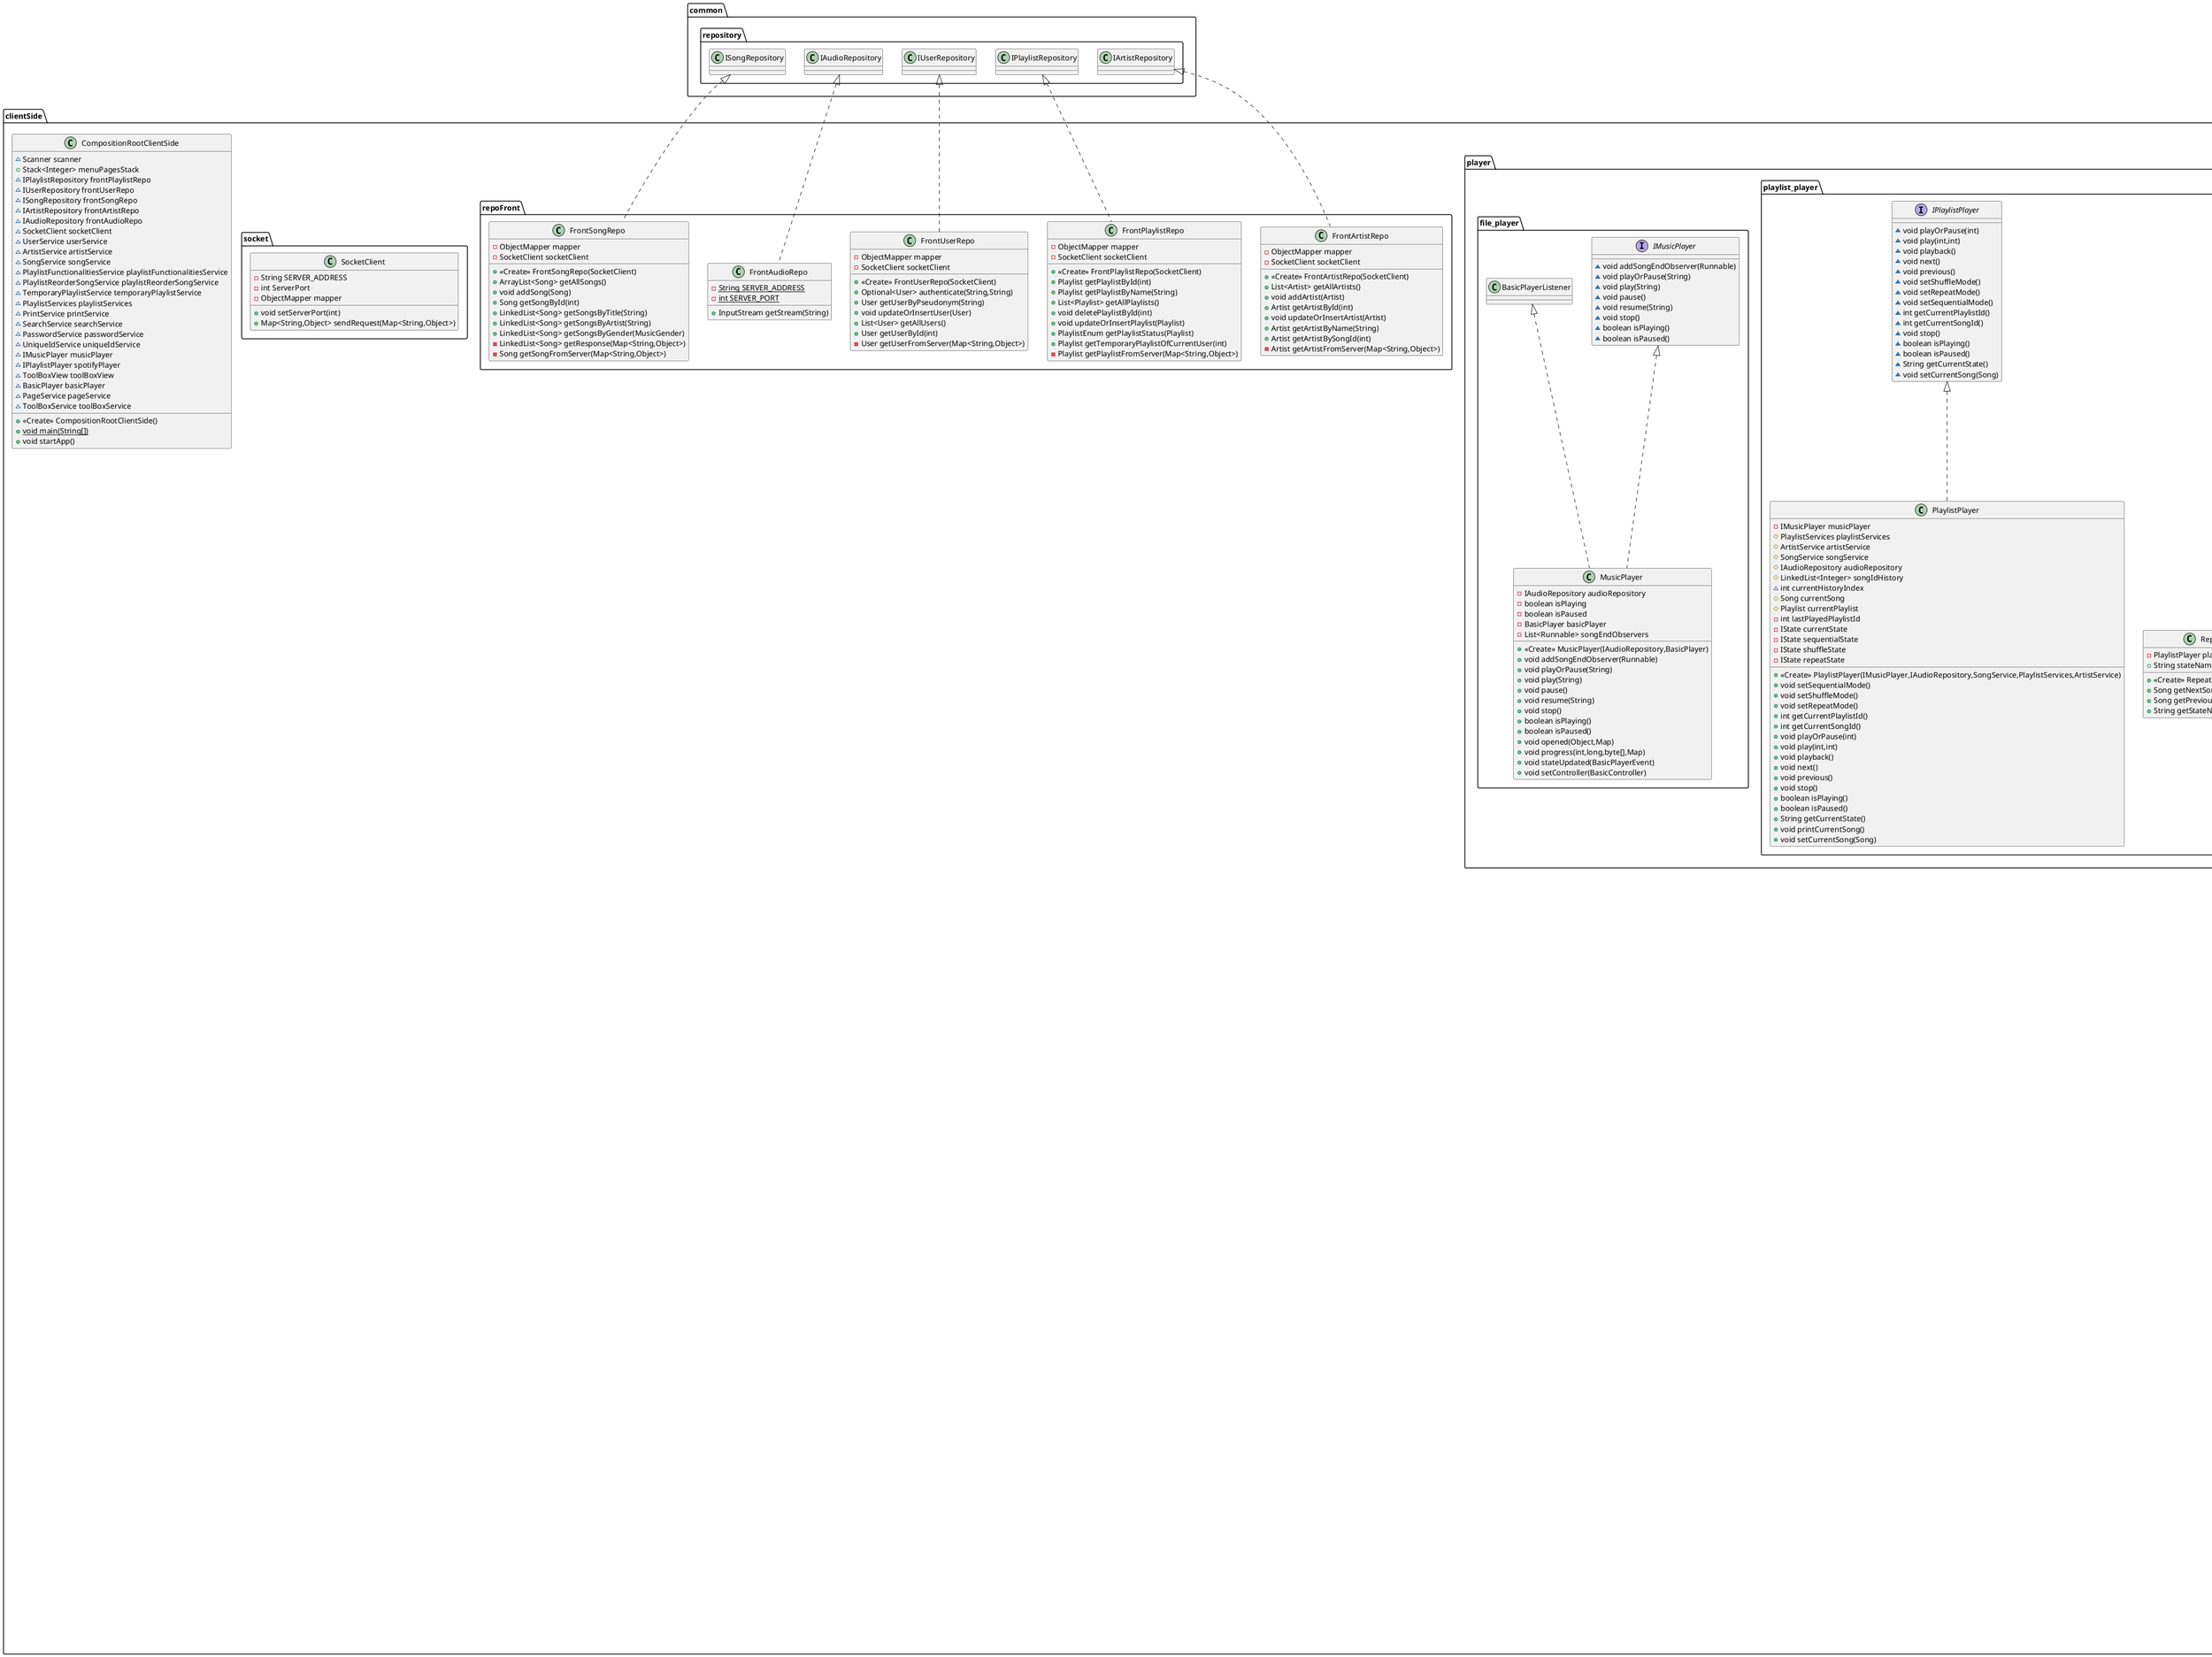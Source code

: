 @startuml
class clientSide.views.PlaylistPageOpen {
~ Scanner in
+ <<Create>> PlaylistPageOpen(PageService,IPlaylistPlayer,ToolBoxView,int)
+ void displaySpecificContent()
+ void button1()
+ void button2()
+ void button3()
+ void button4()
+ void button5()
}


class clientSide.views.HomePage {
+ <<Create>> HomePage(PageService,IPlaylistPlayer,ToolBoxView,int)
+ void button0()
+ void button1()
+ void button2()
+ void button3()
+ void button9()
}

abstract class clientSide.views.TemplateInversePage {
+ <<Create>> TemplateInversePage(PageService,IPlaylistPlayer)
+ void displayAllPage()
}

class clientSide.services.ToolBoxView {
~ PlaylistServices playlistServ
~ SongService songServ
~ SearchService searchServ
~ UserService userServ
~ PrintService printServ
~ PasswordService passwordServ
~ ArtistService artistServ
~ UniqueIdService uniqueIdServ
+ <<Create>> ToolBoxView(PlaylistServices,UserService,SongService,ArtistService,PrintService,SearchService,PasswordService,UniqueIdService)
+ PlaylistServices getPlaylistServ()
+ SearchService getSearchServ()
+ UserService getUserServ()
+ PrintService getPrintServ()
+ SongService getSongServ()
+ ArtistService getArtistServ()
+ PasswordService getPasswordServ()
}


class clientSide.services.PrintService {
- UserService userService
- PlaylistServices playlistService
- SongService songService
- ArtistService artistService
+ <<Create>> PrintService(SongService,ArtistService,PlaylistServices,UserService)
+ void printSongList(List<Integer>)
+ void printPlaylist(List<Integer>)
+ void printUserPlaylists(int)
- String printPlaylistStatus(PlaylistEnum)
+ boolean printUserFriends(int)
+ void printUsers(List<Integer>)
+ void printUserPublicPlaylists(int)
}


class clientSide.player.playlist_player.PlaylistPlayer {
- IMusicPlayer musicPlayer
# PlaylistServices playlistServices
# ArtistService artistService
# SongService songService
# IAudioRepository audioRepository
# LinkedList<Integer> songIdHistory
~ int currentHistoryIndex
# Song currentSong
# Playlist currentPlaylist
- int lastPlayedPlaylistId
- IState currentState
- IState sequentialState
- IState shuffleState
- IState repeatState
+ <<Create>> PlaylistPlayer(IMusicPlayer,IAudioRepository,SongService,PlaylistServices,ArtistService)
+ void setSequentialMode()
+ void setShuffleMode()
+ void setRepeatMode()
+ int getCurrentPlaylistId()
+ int getCurrentSongId()
+ void playOrPause(int)
+ void play(int,int)
+ void playback()
+ void next()
+ void previous()
+ void stop()
+ boolean isPlaying()
+ boolean isPaused()
+ String getCurrentState()
+ void printCurrentSong()
+ void setCurrentSong(Song)
}


class clientSide.services.Cookies {
- {static} Cookies instance
- int userId
- String userPseudonym
- String userPassword
- int currentFriendId
- int currentFriendPlaylistId
- int currentPlaylistId
- int currentSongId
- <<Create>> Cookies(int,String,String)
+ {static} void initializeInstance(int,String,String)
+ {static} void setCurrentPlaylistId(int)
+ {static} void setCurrentSongId(int)
+ {static} void resetCookies()
+ {static} Cookies getInstance()
+ int getUserId()
+ String getUserPseudonym()
+ String getUserPassword()
+ int getCurrentPlaylistId()
+ int getCurrentSongId()
+ String toString()
+ int getCurrentFriendId()
+ void setCurrentFriendId(int)
+ int getCurrentFriendPlaylistId()
+ void setCurrentFriendPlaylistId(int)
}


class clientSide.services.SearchService {
~ Scanner scanner
- SongService songService
- PrintService printService
- UserService userService
+ <<Create>> SearchService(SongService,PrintService,UserService)
+ void searchSong(String,String,int,PageService,PlaylistServices)
+ LinkedList<Integer> searchByTitle(String)
- LinkedList<Integer> searchByArtist(String)
- LinkedList<Integer> searchByGender(MusicGender)
- LinkedList<Integer> listSongToListInt(LinkedList<Song>)
+ LinkedList<Integer> chooseFoundedSongs(List<Integer>,PageService)
+ LinkedList<Integer> chooseFoundedPlaylist(List<Integer>,PageService)
- void loopIntInputValidation(PageService,LinkedList<Integer>,int)
+ List<Integer> searchUserByPseudonym(String)
}


class clientSide.services.playlist.PlaylistFunctionalitiesService {
- UserService userService
- SongService songService
+ <<Create>> PlaylistFunctionalitiesService(UserService,SongService)
+ void createNewPlaylist(String,PlaylistEnum,PlaylistServices)
+ void createAllSongPlaylist(User,PlaylistServices,IUserRepository)
+ void removePlaylistFromUser(int,IUserRepository)
+ void deletePlaylist(int,IPlaylistRepository,IUserRepository)
+ void renamePlayList(int,String,IPlaylistRepository)
+ boolean verifyPlaylistName(String,User,IPlaylistRepository)
+ void deleteSongFromPlaylist(int,int,IPlaylistRepository)
+ boolean isCurrentUserOwnerOfPlaylist(int,IPlaylistRepository)
+ int takeAndValidateInputChoice(int,PageService)
+ void playlistPageRouter(int,PlaylistServices,PageService,IPlaylistRepository)
}


class clientSide.services.ToolBoxService {
+ IUserRepository userRepository
+ IPlaylistRepository playlistRepository
+ ISongRepository songRepository
+ IArtistRepository artistRepository
+ IAudioRepository audioRepository
+ <<Create>> ToolBoxService(IPlaylistRepository,IUserRepository,ISongRepository,IArtistRepository,IAudioRepository)
}


class clientSide.views.FriendOptions {
+ <<Create>> FriendOptions(PageService,IPlaylistPlayer,ToolBoxView,int)
+ void displaySpecificContent()
+ void button1()
+ void button2()
}

class clientSide.views.FriendsDisplayFriends {
+ <<Create>> FriendsDisplayFriends(PageService,IPlaylistPlayer,ToolBoxView,int)
+ void displaySpecificContent()
+ void validateInput()
}

class clientSide.services.PasswordService {
- IUserRepository userRepository
+ <<Create>> PasswordService(IUserRepository)
+ byte[] generateSalt()
+ String hashPassword(String,byte[])
+ boolean verifyUserAuthentification(String,String)
+ boolean passwordCheck(String,String)
}


class clientSide.player.playlist_player.RepeatState {
- PlaylistPlayer playlistPlayer
+ String stateName
+ <<Create>> RepeatState(PlaylistPlayer)
+ Song getNextSong()
+ Song getPreviousSong()
+ String getStateName()
}


class clientSide.services.PageService {
~ ArrayList<InterfaceMenu> pages
- Scanner scanner
- Stack<Integer> menuPagesStack
- IPlaylistPlayer spotifyPlayer
+ Login login
+ CreateAccount createAccount
+ HomePage homePage
+ PlaylistHomePage playlistHomePage
+ PlaylistChoseList playlistChoseList
+ PlaylistPageShared playlistPageShared
+ PlaylistPageOpen playlistPageOpen
+ PlaylistCreation playlistCreation
+ PlaylistDeletion playlistDeletion
+ Search search
+ ActionFoundedSongs actionFoundedSongs
+ SearchGender searchGender
+ FriendsPlaylistPage friendsPlaylistPage
+ FriendsDisplayFriends friendsDisplayFriends
+ FriendsHomePage friendsHomePage
+ FriendSearch friendSearch
+ FriendPlaylists friendPlaylists
+ FriendOptions friendOptions
+ SongPlayer songPlayer
- UserService userService
- ToolBoxView toolBoxView
+ <<Create>> PageService(IPlaylistPlayer,ToolBoxView,UserService,Stack<Integer>)
- void setUpPages()
+ void startLogin()
+ String gotAnInputGoBackIf0(String)
+ int tryParseInt(String)
+ Stack<Integer> getMenuPages()
+ void addToStack(int)
+ void goBack(int)
+ InterfaceMenu getPageById(int)
+ void pageIsPremium(boolean)
}


interface clientSide.views.InterfaceMenu {
~ void displayAllPage()
~ int getPageId()
~ void displayTitle(String)
~ void displayContent(String)
~ void displaySpecificContent()
~ void validateInput()
~ void switchPage()
~ void button0()
~ void button1()
~ void button2()
~ void button3()
~ void button4()
~ void button5()
~ void button6()
~ void button7()
~ void button8()
~ void button9()
}

class clientSide.views.PlaylistCreation {
- String playlistName
+ <<Create>> PlaylistCreation(PageService,IPlaylistPlayer,ToolBoxView,int)
+ void displaySpecificContent()
+ void button1()
+ void button2()
- void playlistNameVerification()
}


class clientSide.player.playlist_player.ShuffleState {
- PlaylistPlayer playlistPlayer
+ String stateName
+ <<Create>> ShuffleState(PlaylistPlayer)
+ Song getNextSong()
+ Song getPreviousSong()
+ String getStateName()
}


abstract class clientSide.views.TemplateSimplePage {
~ int index
+ String pageTitle
+ int pageId
+ String pageContent
+ IPlaylistPlayer spotifyPlayer
~ PageService pageService
~ Scanner scanner
~ boolean isFree
+ ToolBoxView toolBoxView
+ <<Create>> TemplateSimplePage(PageService,IPlaylistPlayer)
+ void displayAllPage()
+ int getPageId()
+ void displayTitle(String)
+ void displayContent(String)
+ void displaySpecificContent()
+ void validateInput()
+ void switchPage()
+ void handelInvalidIndex()
+ void button0()
+ void button1()
+ void button2()
+ void button3()
+ void button4()
+ void button5()
+ void button6()
+ void button7()
+ void button8()
+ void button9()
}


class clientSide.views.CreateAccount {
- String pseudonym
- String password
- String email
- PlanEnum planEnum
+ <<Create>> CreateAccount(PageService,IPlaylistPlayer,ToolBoxView,int)
+ void displaySpecificContent()
+ void button1()
+ void button2()
- void createAccount()
}


class clientSide.views.PlaylistDeletion {
+ <<Create>> PlaylistDeletion(PageService,IPlaylistPlayer,ToolBoxView,int)
+ void button1()
+ void button2()
}

class clientSide.views.ActionFoundedSongs {
+ <<Create>> ActionFoundedSongs(PageService,IPlaylistPlayer,ToolBoxView,int)
+ void button1()
+ void button2()
- void verificationAndThenAction()
+ void button3()
+ void button8()
+ void handelInvalidIndex()
}

class clientSide.views.PlaylistHomePage {
+ <<Create>> PlaylistHomePage(PageService,IPlaylistPlayer,ToolBoxView,int)
+ void button1()
+ void button2()
}

interface clientSide.player.file_player.IMusicPlayer {
~ void addSongEndObserver(Runnable)
~ void playOrPause(String)
~ void play(String)
~ void pause()
~ void resume(String)
~ void stop()
~ boolean isPlaying()
~ boolean isPaused()
}

class clientSide.CompositionRootClientSide {
~ Scanner scanner
+ Stack<Integer> menuPagesStack
~ IPlaylistRepository frontPlaylistRepo
~ IUserRepository frontUserRepo
~ ISongRepository frontSongRepo
~ IArtistRepository frontArtistRepo
~ IAudioRepository frontAudioRepo
~ SocketClient socketClient
~ UserService userService
~ ArtistService artistService
~ SongService songService
~ PlaylistFunctionalitiesService playlistFunctionalitiesService
~ PlaylistReorderSongService playlistReorderSongService
~ TemporaryPlaylistService temporaryPlaylistService
~ PlaylistServices playlistServices
~ PrintService printService
~ SearchService searchService
~ PasswordService passwordService
~ UniqueIdService uniqueIdService
~ IMusicPlayer musicPlayer
~ IPlaylistPlayer spotifyPlayer
~ ToolBoxView toolBoxView
~ BasicPlayer basicPlayer
~ PageService pageService
~ ToolBoxService toolBoxService
+ <<Create>> CompositionRootClientSide()
+ {static} void main(String[])
+ void startApp()
}


class clientSide.services.SongService {
- ISongRepository songRepository
+ <<Create>> SongService(ToolBoxService)
+ void setCurrentSongId(int)
+ int getCurrentSongId()
+ Song getSongById(int)
+ LinkedList<Song> getSongByTitle(String)
+ LinkedList<Song> getSongsByArtist(String)
+ LinkedList<Song> getSongsByGender(MusicGender)
}


class clientSide.services.playlist.TemporaryPlaylistService {
- UserService userService
+ <<Create>> TemporaryPlaylistService(UserService)
+ int getTemporaryPlaylistId(IPlaylistRepository)
+ void createTemporaryPlaylist(LinkedList<Integer>,PlaylistEnum,IPlaylistRepository)
+ void adjustTemporaryPlaylistToNewPlaylist(String,PlaylistEnum,IPlaylistRepository)
+ void addSongToPlaylistFromTemporaryPlaylist(int,int,IPlaylistRepository)
}


class clientSide.repoFront.FrontArtistRepo {
- ObjectMapper mapper
- SocketClient socketClient
+ <<Create>> FrontArtistRepo(SocketClient)
+ List<Artist> getAllArtists()
+ void addArtist(Artist)
+ Artist getArtistById(int)
+ void updateOrInsertArtist(Artist)
+ Artist getArtistByName(String)
+ Artist getArtistBySongId(int)
- Artist getArtistFromServer(Map<String,Object>)
}


class clientSide.views.FriendSearch {
+ <<Create>> FriendSearch(PageService,IPlaylistPlayer,ToolBoxView,int)
+ void displaySpecificContent()
}

class clientSide.services.PlaylistServices {
- IPlaylistRepository playlistRepository
- TemporaryPlaylistService temporaryPlaylistService
- PlaylistFunctionalitiesService playlistFuncService
- PlaylistReorderSongService playlistReorderSongService
- ISongRepository songRepository
- IUserRepository userRepository
+ <<Create>> PlaylistServices(ToolBoxService,PlaylistFunctionalitiesService,TemporaryPlaylistService,PlaylistReorderSongService)
+ int setDurationSeconds(int)
+ void setCurrentPlaylistId(int)
+ int getCurrentPlaylistId()
+ PlaylistEnum getPlaylistStatus()
+ int getAllSongsPlaylistId()
+ Playlist getPlaylistByName(String)
+ Playlist getPlaylistById(int)
+ List<Integer> getPublicPlaylists()
+ List<Integer> getUserPublicPlaylists(User)
+ int getCurrentFriendPlaylistId()
+ void setCurrentFriendPlaylistId(int)
+ void createNewPlaylist(String,PlaylistEnum)
+ void createAllSongPlaylist(User)
+ void deletePlaylist(int)
+ void renamePlayList(int,String)
+ boolean verifyPlaylistName(String,User)
+ void deleteSongFromPlaylist(int,int)
+ boolean isCurrentUserOwnerOfPlaylist(int)
+ int takeAndValidateInputChoice(int,PageService)
+ void playlistPageRouter(int,PageService)
+ int getTemporaryPlaylistId()
+ void createTemporaryPlaylist(LinkedList<Integer>,PlaylistEnum)
+ void adjustTemporaryPlaylistToNewPlaylist(String,PlaylistEnum)
+ void addSongToPlaylistFromTemporaryPlaylist(int,int)
+ void getAndAddSelectionOfPlaylistsToCurrentUserPlaylists(List<Integer>,LinkedList<Integer>,ToolBoxView)
+ void reorderSongsInPlaylist(int,Scanner)
}


class clientSide.views.Login {
+ <<Create>> Login(PageService,IPlaylistPlayer,ToolBoxView,int)
+ void button0()
+ void button1()
+ void button2()
}

class clientSide.services.PrintHelper {
+ {static} String nbr0
+ {static} String nbr1
+ {static} String nbr2
+ {static} String nbr3
+ {static} String nbr4
+ {static} String nbr5
+ {static} String nbr6
+ {static} String nbr7
+ {static} String nbr8
+ {static} String nbr9
+ {static} String playPause
+ {static} String playBack
+ {static} String next
+ {static} String previous
+ {static} String shuffle
+ {static} String sequential
+ {static} String repeatOne
+ {static} String lock
+ {static} String premium
+ {static} String free
+ {static} String group
+ {static} String house
+ {static} String earth
+ {static} String search
+ {static} String lineBreak
+ {static} String eightMusicPlayer
+ {static} String nineHomepage
+ {static} String zeroBack
+ {static} String separator
+ {static} String backHomePageMusicPlayer
~ {static} String PRINT_RESET
~ {static} String PRINT_BLACK
~ {static} String PRINT_RED
~ {static} String PRINT_GREEN
~ {static} String PRINT_YELLOW
~ {static} String PRINT_BLUE
~ {static} String PRINT_WHITE
~ {static} String PRINT_GREY
~ {static} String PRINT_BG_WHITE
~ {static} String PRINT_BOLD
+ {static} void printLN()
+ {static} void printLNBgWhite(String)
+ {static} void printLNWhite(String)
+ {static} void printLNBlue(String)
+ {static} void printLNGreen(String)
+ {static} void printLNGrey(String)
+ {static} void printLNInfo(String)
+ {static} void printInvalidInputTryAgain()
+ {static} void printYourInput()
+ {static} void printInvalidInputTryAgainOrBack()
+ {static} void printInvalidInput()
+ {static} void printLNError(String)
+ {static} void printWhite(String)
+ {static} void printInfo(String)
}


class clientSide.socket.SocketClient {
- String SERVER_ADDRESS
- int ServerPort
- ObjectMapper mapper
+ void setServerPort(int)
+ Map<String,Object> sendRequest(Map<String,Object>)
}


class clientSide.repoFront.FrontPlaylistRepo {
- ObjectMapper mapper
- SocketClient socketClient
+ <<Create>> FrontPlaylistRepo(SocketClient)
+ Playlist getPlaylistById(int)
+ Playlist getPlaylistByName(String)
+ List<Playlist> getAllPlaylists()
+ void deletePlaylistById(int)
+ void updateOrInsertPlaylist(Playlist)
+ PlaylistEnum getPlaylistStatus(Playlist)
+ Playlist getTemporaryPlaylistOfCurrentUser(int)
- Playlist getPlaylistFromServer(Map<String,Object>)
}


class clientSide.views.Search {
+ <<Create>> Search(PageService,IPlaylistPlayer,ToolBoxView,int)
+ void button1()
+ void button2()
+ void button3()
+ void button4()
}

class clientSide.views.SearchGender {
+ <<Create>> SearchGender(PageService,IPlaylistPlayer,ToolBoxView,int)
+ void button1()
+ void button2()
+ void button3()
+ void button4()
+ void button5()
+ void button6()
+ void button7()
+ void button8()
}

class clientSide.views.FriendsPlaylistPage {
+ <<Create>> FriendsPlaylistPage(PageService,IPlaylistPlayer,ToolBoxView,int)
+ void displaySpecificContent()
+ void button1()
+ void button2()
}

interface clientSide.player.playlist_player.IState {
~ Song getNextSong()
~ Song getPreviousSong()
~ String getStateName()
}

class clientSide.repoFront.FrontUserRepo {
- ObjectMapper mapper
- SocketClient socketClient
+ <<Create>> FrontUserRepo(SocketClient)
+ Optional<User> authenticate(String,String)
+ User getUserByPseudonym(String)
+ void updateOrInsertUser(User)
+ List<User> getAllUsers()
+ User getUserById(int)
- User getUserFromServer(Map<String,Object>)
}


class clientSide.services.ArtistService {
- IArtistRepository artistRepository
+ <<Create>> ArtistService(ToolBoxService)
+ String getArtistNameBySong(int)
}


class clientSide.services.playlist.PlaylistReorderSongService {
+ <<Create>> PlaylistReorderSongService()
+ void reorderSongsInPlaylist(int,PlaylistServices,Scanner,IPlaylistRepository)
- LinkedList<Integer> collectNewOrderFromUser(Playlist,Scanner)
- boolean isValidIndex(int,Playlist)
- void completeWithRemainingSongs(Playlist,List<Integer>)
}

class clientSide.repoFront.FrontAudioRepo {
- {static} String SERVER_ADDRESS
- {static} int SERVER_PORT
+ InputStream getStream(String)
}


class clientSide.services.UserService {
- IUserRepository userRepository
- PasswordService passwordService
+ <<Create>> UserService(ToolBoxService,PasswordService)
+ void addUser(String,String,String,PlanEnum)
+ void addUser(int,String,String,String,PlanEnum)
+ boolean emailValidation(String)
+ void addOnePlaylistToCurrentUser(int)
+ void addFriend(int)
+ void deleteFriend(int)
+ void saveUser(User)
+ int getCurrentUserId()
+ void resetCookie()
+ User getUserByPseudonym(String)
+ List<Integer> getUsersByPseudonym(String)
+ User getUserById(int)
+ void setCurrentFriendId(int)
+ int getCurrentFriendId()
}


class clientSide.player.playlist_player.SequentialState {
- PlaylistPlayer playlistPlayer
+ String stateName
+ <<Create>> SequentialState(PlaylistPlayer)
+ Song getNextSong()
+ Song getPreviousSong()
+ String getStateName()
}


class clientSide.player.file_player.MusicPlayer {
- IAudioRepository audioRepository
- boolean isPlaying
- boolean isPaused
- BasicPlayer basicPlayer
- List<Runnable> songEndObservers
+ <<Create>> MusicPlayer(IAudioRepository,BasicPlayer)
+ void addSongEndObserver(Runnable)
+ void playOrPause(String)
+ void play(String)
+ void pause()
+ void resume(String)
+ void stop()
+ boolean isPlaying()
+ boolean isPaused()
+ void opened(Object,Map)
+ void progress(int,long,byte[],Map)
+ void stateUpdated(BasicPlayerEvent)
+ void setController(BasicController)
}


class clientSide.views.PlaylistPageShared {
+ <<Create>> PlaylistPageShared(PageService,IPlaylistPlayer,ToolBoxView,int)
+ void displaySpecificContent()
+ void button1()
}

class clientSide.views.SongPlayer {
+ <<Create>> SongPlayer(PageService,IPlaylistPlayer,ToolBoxView,int)
+ void displaySpecificContent()
+ void button1()
+ void button2()
+ void button3()
+ void button4()
+ void button5()
+ void button8()
~ void loop()
}

class clientSide.views.FriendsHomePage {
+ <<Create>> FriendsHomePage(PageService,IPlaylistPlayer,ToolBoxView,int)
+ void button1()
+ void button2()
}

class clientSide.repoFront.FrontSongRepo {
- ObjectMapper mapper
- SocketClient socketClient
+ <<Create>> FrontSongRepo(SocketClient)
+ ArrayList<Song> getAllSongs()
+ void addSong(Song)
+ Song getSongById(int)
+ LinkedList<Song> getSongsByTitle(String)
+ LinkedList<Song> getSongsByArtist(String)
+ LinkedList<Song> getSongsByGender(MusicGender)
- LinkedList<Song> getResponse(Map<String,Object>)
- Song getSongFromServer(Map<String,Object>)
}


class clientSide.views.PlaylistChoseList {
+ <<Create>> PlaylistChoseList(PageService,IPlaylistPlayer,ToolBoxView,int)
+ void displaySpecificContent()
+ void validateInput()
+ void button8()
+ void button9()
}

class clientSide.views.FriendPlaylists {
+ <<Create>> FriendPlaylists(PageService,IPlaylistPlayer,ToolBoxView,int)
+ void displaySpecificContent()
+ void validateInput()
}

interface clientSide.player.playlist_player.IPlaylistPlayer {
~ void playOrPause(int)
~ void play(int,int)
~ void playback()
~ void next()
~ void previous()
~ void setShuffleMode()
~ void setRepeatMode()
~ void setSequentialMode()
~ int getCurrentPlaylistId()
~ int getCurrentSongId()
~ void stop()
~ boolean isPlaying()
~ boolean isPaused()
~ String getCurrentState()
~ void setCurrentSong(Song)
}



clientSide.views.TemplateSimplePage <|-- clientSide.views.PlaylistPageOpen
clientSide.views.TemplateSimplePage <|-- clientSide.views.HomePage
clientSide.views.TemplateSimplePage <|-- clientSide.views.TemplateInversePage
clientSide.player.playlist_player.IPlaylistPlayer <|.. clientSide.player.playlist_player.PlaylistPlayer
clientSide.views.TemplateSimplePage <|-- clientSide.views.FriendOptions
clientSide.views.TemplateSimplePage <|-- clientSide.views.FriendsDisplayFriends
clientSide.player.playlist_player.IState <|.. clientSide.player.playlist_player.RepeatState
clientSide.views.TemplateInversePage <|-- clientSide.views.PlaylistCreation
clientSide.player.playlist_player.IState <|.. clientSide.player.playlist_player.ShuffleState
clientSide.views.InterfaceMenu <|.. clientSide.views.TemplateSimplePage
clientSide.views.TemplateInversePage <|-- clientSide.views.CreateAccount
clientSide.views.TemplateSimplePage <|-- clientSide.views.PlaylistDeletion
clientSide.views.TemplateSimplePage <|-- clientSide.views.ActionFoundedSongs
clientSide.views.TemplateSimplePage <|-- clientSide.views.PlaylistHomePage
common.repository.IArtistRepository <|.. clientSide.repoFront.FrontArtistRepo
clientSide.views.TemplateSimplePage <|-- clientSide.views.FriendSearch
clientSide.views.TemplateSimplePage <|-- clientSide.views.Login
common.repository.IPlaylistRepository <|.. clientSide.repoFront.FrontPlaylistRepo
clientSide.views.TemplateSimplePage <|-- clientSide.views.Search
clientSide.views.TemplateSimplePage <|-- clientSide.views.SearchGender
clientSide.views.TemplateSimplePage <|-- clientSide.views.FriendsPlaylistPage
common.repository.IUserRepository <|.. clientSide.repoFront.FrontUserRepo
common.repository.IAudioRepository <|.. clientSide.repoFront.FrontAudioRepo
clientSide.player.playlist_player.IState <|.. clientSide.player.playlist_player.SequentialState
clientSide.player.file_player.IMusicPlayer <|.. clientSide.player.file_player.MusicPlayer
clientSide.player.file_player.BasicPlayerListener <|.. clientSide.player.file_player.MusicPlayer
clientSide.views.TemplateSimplePage <|-- clientSide.views.PlaylistPageShared
clientSide.views.TemplateSimplePage <|-- clientSide.views.SongPlayer
clientSide.views.TemplateSimplePage <|-- clientSide.views.FriendsHomePage
common.repository.ISongRepository <|.. clientSide.repoFront.FrontSongRepo
clientSide.views.TemplateSimplePage <|-- clientSide.views.PlaylistChoseList
clientSide.views.TemplateSimplePage <|-- clientSide.views.FriendPlaylists
@enduml